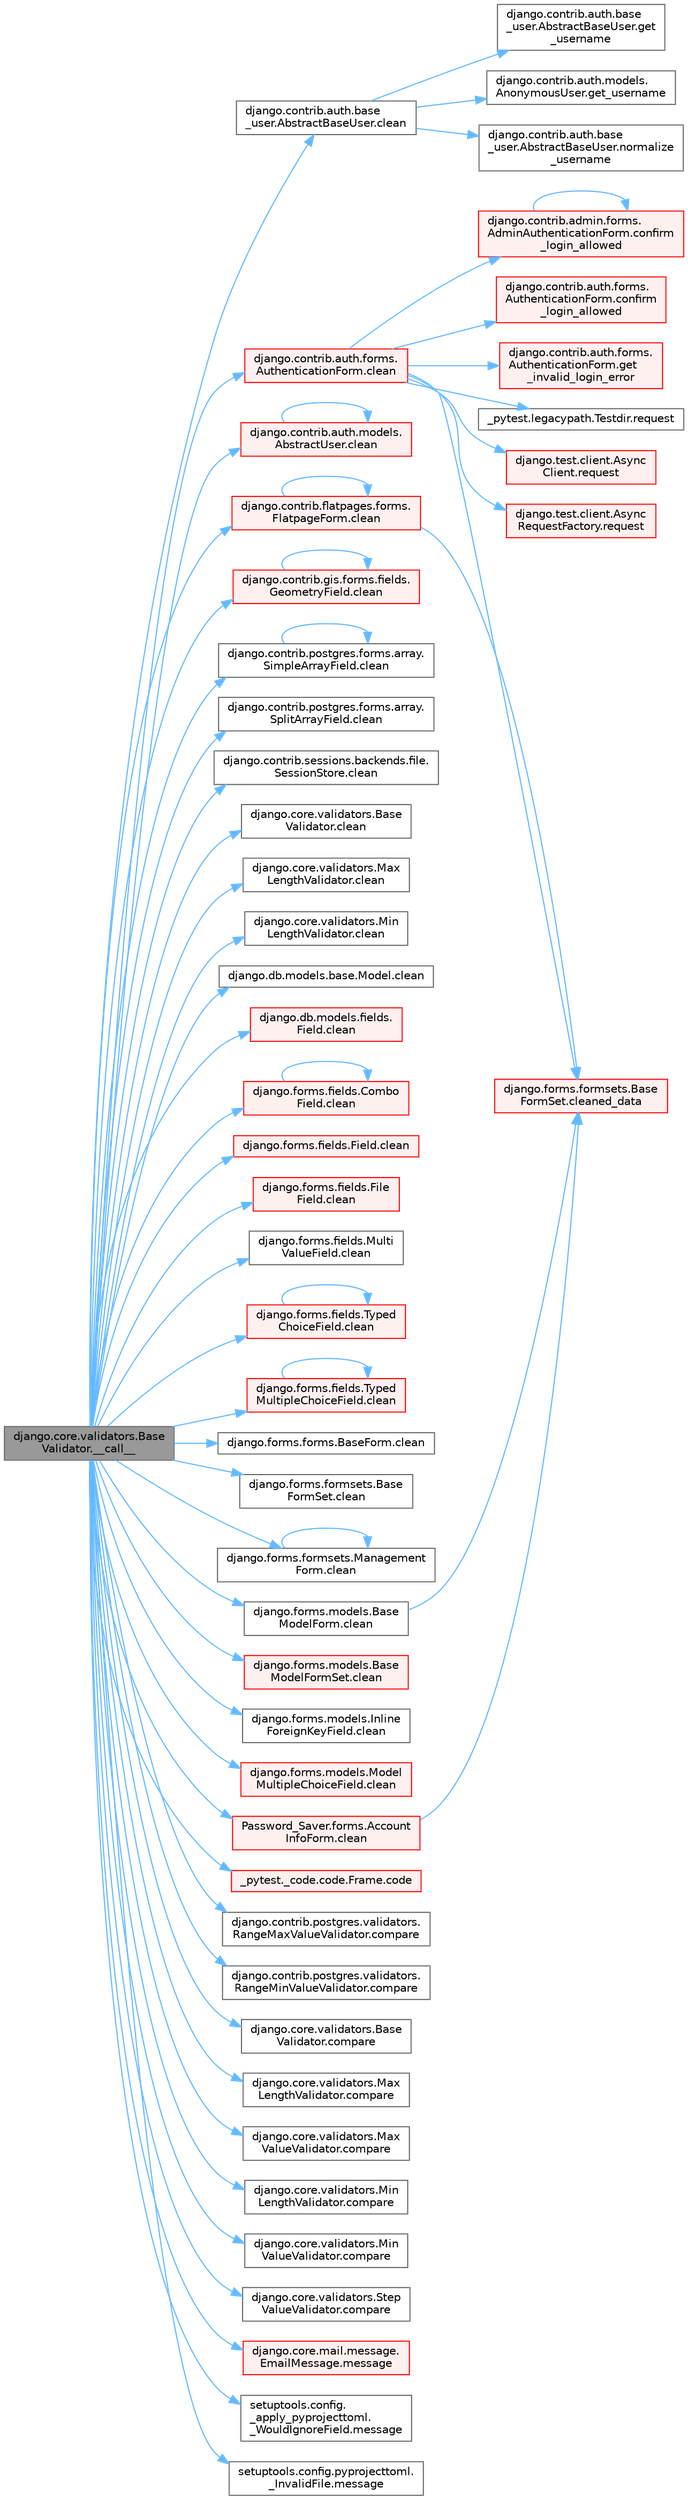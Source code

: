 digraph "django.core.validators.BaseValidator.__call__"
{
 // LATEX_PDF_SIZE
  bgcolor="transparent";
  edge [fontname=Helvetica,fontsize=10,labelfontname=Helvetica,labelfontsize=10];
  node [fontname=Helvetica,fontsize=10,shape=box,height=0.2,width=0.4];
  rankdir="LR";
  Node1 [id="Node000001",label="django.core.validators.Base\lValidator.__call__",height=0.2,width=0.4,color="gray40", fillcolor="grey60", style="filled", fontcolor="black",tooltip=" "];
  Node1 -> Node2 [id="edge1_Node000001_Node000002",color="steelblue1",style="solid",tooltip=" "];
  Node2 [id="Node000002",label="django.contrib.auth.base\l_user.AbstractBaseUser.clean",height=0.2,width=0.4,color="grey40", fillcolor="white", style="filled",URL="$classdjango_1_1contrib_1_1auth_1_1base__user_1_1_abstract_base_user.html#a59a4f0bed1f43f2ba4e0a4302429ca48",tooltip=" "];
  Node2 -> Node3 [id="edge2_Node000002_Node000003",color="steelblue1",style="solid",tooltip=" "];
  Node3 [id="Node000003",label="django.contrib.auth.base\l_user.AbstractBaseUser.get\l_username",height=0.2,width=0.4,color="grey40", fillcolor="white", style="filled",URL="$classdjango_1_1contrib_1_1auth_1_1base__user_1_1_abstract_base_user.html#a59e1e079a96eaabb5eced6b641abb68d",tooltip=" "];
  Node2 -> Node4 [id="edge3_Node000002_Node000004",color="steelblue1",style="solid",tooltip=" "];
  Node4 [id="Node000004",label="django.contrib.auth.models.\lAnonymousUser.get_username",height=0.2,width=0.4,color="grey40", fillcolor="white", style="filled",URL="$classdjango_1_1contrib_1_1auth_1_1models_1_1_anonymous_user.html#a86dbddda41f2860bc0a6586f3e699e11",tooltip=" "];
  Node2 -> Node5 [id="edge4_Node000002_Node000005",color="steelblue1",style="solid",tooltip=" "];
  Node5 [id="Node000005",label="django.contrib.auth.base\l_user.AbstractBaseUser.normalize\l_username",height=0.2,width=0.4,color="grey40", fillcolor="white", style="filled",URL="$classdjango_1_1contrib_1_1auth_1_1base__user_1_1_abstract_base_user.html#a9092675d2e503e3e2521961d35c4c98f",tooltip=" "];
  Node1 -> Node6 [id="edge5_Node000001_Node000006",color="steelblue1",style="solid",tooltip=" "];
  Node6 [id="Node000006",label="django.contrib.auth.forms.\lAuthenticationForm.clean",height=0.2,width=0.4,color="red", fillcolor="#FFF0F0", style="filled",URL="$classdjango_1_1contrib_1_1auth_1_1forms_1_1_authentication_form.html#a92d28be6696caa8d1b7068eefe81793a",tooltip=" "];
  Node6 -> Node7 [id="edge6_Node000006_Node000007",color="steelblue1",style="solid",tooltip=" "];
  Node7 [id="Node000007",label="django.forms.formsets.Base\lFormSet.cleaned_data",height=0.2,width=0.4,color="red", fillcolor="#FFF0F0", style="filled",URL="$classdjango_1_1forms_1_1formsets_1_1_base_form_set.html#ae51d85dd3faa160668adba372c4e87f7",tooltip=" "];
  Node6 -> Node4523 [id="edge7_Node000006_Node004523",color="steelblue1",style="solid",tooltip=" "];
  Node4523 [id="Node004523",label="django.contrib.admin.forms.\lAdminAuthenticationForm.confirm\l_login_allowed",height=0.2,width=0.4,color="red", fillcolor="#FFF0F0", style="filled",URL="$classdjango_1_1contrib_1_1admin_1_1forms_1_1_admin_authentication_form.html#afccb40f25d8d2e0c40a791f6dd9972ab",tooltip=" "];
  Node4523 -> Node4523 [id="edge8_Node004523_Node004523",color="steelblue1",style="solid",tooltip=" "];
  Node6 -> Node4524 [id="edge9_Node000006_Node004524",color="steelblue1",style="solid",tooltip=" "];
  Node4524 [id="Node004524",label="django.contrib.auth.forms.\lAuthenticationForm.confirm\l_login_allowed",height=0.2,width=0.4,color="red", fillcolor="#FFF0F0", style="filled",URL="$classdjango_1_1contrib_1_1auth_1_1forms_1_1_authentication_form.html#aab30cb2c68e03c20db4c1e075e657337",tooltip=" "];
  Node6 -> Node4525 [id="edge10_Node000006_Node004525",color="steelblue1",style="solid",tooltip=" "];
  Node4525 [id="Node004525",label="django.contrib.auth.forms.\lAuthenticationForm.get\l_invalid_login_error",height=0.2,width=0.4,color="red", fillcolor="#FFF0F0", style="filled",URL="$classdjango_1_1contrib_1_1auth_1_1forms_1_1_authentication_form.html#a02f595b5dbf9a825a1d37549504f163f",tooltip=" "];
  Node6 -> Node521 [id="edge11_Node000006_Node000521",color="steelblue1",style="solid",tooltip=" "];
  Node521 [id="Node000521",label="_pytest.legacypath.Testdir.request",height=0.2,width=0.4,color="grey40", fillcolor="white", style="filled",URL="$class__pytest_1_1legacypath_1_1_testdir.html#a0e10c900efcd764da85254119e4d64c4",tooltip=" "];
  Node6 -> Node522 [id="edge12_Node000006_Node000522",color="steelblue1",style="solid",tooltip=" "];
  Node522 [id="Node000522",label="django.test.client.Async\lClient.request",height=0.2,width=0.4,color="red", fillcolor="#FFF0F0", style="filled",URL="$classdjango_1_1test_1_1client_1_1_async_client.html#a891cc2f6b81dcf3583bbbde8d21a713a",tooltip=" "];
  Node6 -> Node524 [id="edge13_Node000006_Node000524",color="steelblue1",style="solid",tooltip=" "];
  Node524 [id="Node000524",label="django.test.client.Async\lRequestFactory.request",height=0.2,width=0.4,color="red", fillcolor="#FFF0F0", style="filled",URL="$classdjango_1_1test_1_1client_1_1_async_request_factory.html#aab026845547a4c2d9203b8710b90f6cd",tooltip=" "];
  Node1 -> Node1721 [id="edge14_Node000001_Node001721",color="steelblue1",style="solid",tooltip=" "];
  Node1721 [id="Node001721",label="django.contrib.auth.models.\lAbstractUser.clean",height=0.2,width=0.4,color="red", fillcolor="#FFF0F0", style="filled",URL="$classdjango_1_1contrib_1_1auth_1_1models_1_1_abstract_user.html#ac8621484179e7de35ac40504cebf4d48",tooltip=" "];
  Node1721 -> Node1721 [id="edge15_Node001721_Node001721",color="steelblue1",style="solid",tooltip=" "];
  Node1 -> Node1722 [id="edge16_Node000001_Node001722",color="steelblue1",style="solid",tooltip=" "];
  Node1722 [id="Node001722",label="django.contrib.flatpages.forms.\lFlatpageForm.clean",height=0.2,width=0.4,color="red", fillcolor="#FFF0F0", style="filled",URL="$classdjango_1_1contrib_1_1flatpages_1_1forms_1_1_flatpage_form.html#a0deb29d4415dbd84c765b5972de07e52",tooltip=" "];
  Node1722 -> Node1722 [id="edge17_Node001722_Node001722",color="steelblue1",style="solid",tooltip=" "];
  Node1722 -> Node7 [id="edge18_Node001722_Node000007",color="steelblue1",style="solid",tooltip=" "];
  Node1 -> Node1725 [id="edge19_Node000001_Node001725",color="steelblue1",style="solid",tooltip=" "];
  Node1725 [id="Node001725",label="django.contrib.gis.forms.fields.\lGeometryField.clean",height=0.2,width=0.4,color="red", fillcolor="#FFF0F0", style="filled",URL="$classdjango_1_1contrib_1_1gis_1_1forms_1_1fields_1_1_geometry_field.html#a63084801f88f56d55aed024be093f164",tooltip=" "];
  Node1725 -> Node1725 [id="edge20_Node001725_Node001725",color="steelblue1",style="solid",tooltip=" "];
  Node1 -> Node1731 [id="edge21_Node000001_Node001731",color="steelblue1",style="solid",tooltip=" "];
  Node1731 [id="Node001731",label="django.contrib.postgres.forms.array.\lSimpleArrayField.clean",height=0.2,width=0.4,color="grey40", fillcolor="white", style="filled",URL="$classdjango_1_1contrib_1_1postgres_1_1forms_1_1array_1_1_simple_array_field.html#a82424da5ab8f95a4c386e6766207180f",tooltip=" "];
  Node1731 -> Node1731 [id="edge22_Node001731_Node001731",color="steelblue1",style="solid",tooltip=" "];
  Node1 -> Node1732 [id="edge23_Node000001_Node001732",color="steelblue1",style="solid",tooltip=" "];
  Node1732 [id="Node001732",label="django.contrib.postgres.forms.array.\lSplitArrayField.clean",height=0.2,width=0.4,color="grey40", fillcolor="white", style="filled",URL="$classdjango_1_1contrib_1_1postgres_1_1forms_1_1array_1_1_split_array_field.html#a7305e2f75d4ec14e94538badf734c016",tooltip=" "];
  Node1 -> Node1733 [id="edge24_Node000001_Node001733",color="steelblue1",style="solid",tooltip=" "];
  Node1733 [id="Node001733",label="django.contrib.sessions.backends.file.\lSessionStore.clean",height=0.2,width=0.4,color="grey40", fillcolor="white", style="filled",URL="$classdjango_1_1contrib_1_1sessions_1_1backends_1_1file_1_1_session_store.html#a28f0c5d9f6d9d68a66db594635d1067a",tooltip=" "];
  Node1 -> Node1734 [id="edge25_Node000001_Node001734",color="steelblue1",style="solid",tooltip=" "];
  Node1734 [id="Node001734",label="django.core.validators.Base\lValidator.clean",height=0.2,width=0.4,color="grey40", fillcolor="white", style="filled",URL="$classdjango_1_1core_1_1validators_1_1_base_validator.html#a40769b3df62a8fc2336911ce06c9d8eb",tooltip=" "];
  Node1 -> Node1735 [id="edge26_Node000001_Node001735",color="steelblue1",style="solid",tooltip=" "];
  Node1735 [id="Node001735",label="django.core.validators.Max\lLengthValidator.clean",height=0.2,width=0.4,color="grey40", fillcolor="white", style="filled",URL="$classdjango_1_1core_1_1validators_1_1_max_length_validator.html#a985df64dd473b452776067056f72e7d3",tooltip=" "];
  Node1 -> Node1736 [id="edge27_Node000001_Node001736",color="steelblue1",style="solid",tooltip=" "];
  Node1736 [id="Node001736",label="django.core.validators.Min\lLengthValidator.clean",height=0.2,width=0.4,color="grey40", fillcolor="white", style="filled",URL="$classdjango_1_1core_1_1validators_1_1_min_length_validator.html#a9daef459fd8e419cec854e7a58d090f0",tooltip=" "];
  Node1 -> Node1737 [id="edge28_Node000001_Node001737",color="steelblue1",style="solid",tooltip=" "];
  Node1737 [id="Node001737",label="django.db.models.base.Model.clean",height=0.2,width=0.4,color="grey40", fillcolor="white", style="filled",URL="$classdjango_1_1db_1_1models_1_1base_1_1_model.html#a0feceff0a338bf3f8b96a07c281b135f",tooltip=" "];
  Node1 -> Node1738 [id="edge29_Node000001_Node001738",color="steelblue1",style="solid",tooltip=" "];
  Node1738 [id="Node001738",label="django.db.models.fields.\lField.clean",height=0.2,width=0.4,color="red", fillcolor="#FFF0F0", style="filled",URL="$classdjango_1_1db_1_1models_1_1fields_1_1_field.html#a4882fa20e9148ee8315b937e9cea41bf",tooltip=" "];
  Node1 -> Node2182 [id="edge30_Node000001_Node002182",color="steelblue1",style="solid",tooltip=" "];
  Node2182 [id="Node002182",label="django.forms.fields.Combo\lField.clean",height=0.2,width=0.4,color="red", fillcolor="#FFF0F0", style="filled",URL="$classdjango_1_1forms_1_1fields_1_1_combo_field.html#aaffcccde28ec97a13aa4205495a394f2",tooltip=" "];
  Node2182 -> Node2182 [id="edge31_Node002182_Node002182",color="steelblue1",style="solid",tooltip=" "];
  Node1 -> Node2183 [id="edge32_Node000001_Node002183",color="steelblue1",style="solid",tooltip=" "];
  Node2183 [id="Node002183",label="django.forms.fields.Field.clean",height=0.2,width=0.4,color="red", fillcolor="#FFF0F0", style="filled",URL="$classdjango_1_1forms_1_1fields_1_1_field.html#aee75acad433887bd31c6f298ebd77195",tooltip=" "];
  Node1 -> Node2184 [id="edge33_Node000001_Node002184",color="steelblue1",style="solid",tooltip=" "];
  Node2184 [id="Node002184",label="django.forms.fields.File\lField.clean",height=0.2,width=0.4,color="red", fillcolor="#FFF0F0", style="filled",URL="$classdjango_1_1forms_1_1fields_1_1_file_field.html#a68e6282fc7292cdf9786a77a5810f899",tooltip=" "];
  Node1 -> Node2185 [id="edge34_Node000001_Node002185",color="steelblue1",style="solid",tooltip=" "];
  Node2185 [id="Node002185",label="django.forms.fields.Multi\lValueField.clean",height=0.2,width=0.4,color="grey40", fillcolor="white", style="filled",URL="$classdjango_1_1forms_1_1fields_1_1_multi_value_field.html#a4e59407804aed59de3a8c09686437305",tooltip=" "];
  Node1 -> Node2186 [id="edge35_Node000001_Node002186",color="steelblue1",style="solid",tooltip=" "];
  Node2186 [id="Node002186",label="django.forms.fields.Typed\lChoiceField.clean",height=0.2,width=0.4,color="red", fillcolor="#FFF0F0", style="filled",URL="$classdjango_1_1forms_1_1fields_1_1_typed_choice_field.html#ae835be564bb8e779259112a611f158c6",tooltip=" "];
  Node2186 -> Node2186 [id="edge36_Node002186_Node002186",color="steelblue1",style="solid",tooltip=" "];
  Node1 -> Node2189 [id="edge37_Node000001_Node002189",color="steelblue1",style="solid",tooltip=" "];
  Node2189 [id="Node002189",label="django.forms.fields.Typed\lMultipleChoiceField.clean",height=0.2,width=0.4,color="red", fillcolor="#FFF0F0", style="filled",URL="$classdjango_1_1forms_1_1fields_1_1_typed_multiple_choice_field.html#ac721f0fe8639c970f78ea14196da6214",tooltip=" "];
  Node2189 -> Node2189 [id="edge38_Node002189_Node002189",color="steelblue1",style="solid",tooltip=" "];
  Node1 -> Node2190 [id="edge39_Node000001_Node002190",color="steelblue1",style="solid",tooltip=" "];
  Node2190 [id="Node002190",label="django.forms.forms.BaseForm.clean",height=0.2,width=0.4,color="grey40", fillcolor="white", style="filled",URL="$classdjango_1_1forms_1_1forms_1_1_base_form.html#a9cd5e3ed9eb29195835e8b517ec76188",tooltip=" "];
  Node1 -> Node2191 [id="edge40_Node000001_Node002191",color="steelblue1",style="solid",tooltip=" "];
  Node2191 [id="Node002191",label="django.forms.formsets.Base\lFormSet.clean",height=0.2,width=0.4,color="grey40", fillcolor="white", style="filled",URL="$classdjango_1_1forms_1_1formsets_1_1_base_form_set.html#aba0b3a8a26d55fd89b3918f23470e59b",tooltip=" "];
  Node1 -> Node2192 [id="edge41_Node000001_Node002192",color="steelblue1",style="solid",tooltip=" "];
  Node2192 [id="Node002192",label="django.forms.formsets.Management\lForm.clean",height=0.2,width=0.4,color="grey40", fillcolor="white", style="filled",URL="$classdjango_1_1forms_1_1formsets_1_1_management_form.html#a833b74bd64aba848f8a7a49933354cbc",tooltip=" "];
  Node2192 -> Node2192 [id="edge42_Node002192_Node002192",color="steelblue1",style="solid",tooltip=" "];
  Node1 -> Node2193 [id="edge43_Node000001_Node002193",color="steelblue1",style="solid",tooltip=" "];
  Node2193 [id="Node002193",label="django.forms.models.Base\lModelForm.clean",height=0.2,width=0.4,color="grey40", fillcolor="white", style="filled",URL="$classdjango_1_1forms_1_1models_1_1_base_model_form.html#a6a374c3b609f402d6566b2ee3ff98672",tooltip=" "];
  Node2193 -> Node7 [id="edge44_Node002193_Node000007",color="steelblue1",style="solid",tooltip=" "];
  Node1 -> Node2194 [id="edge45_Node000001_Node002194",color="steelblue1",style="solid",tooltip=" "];
  Node2194 [id="Node002194",label="django.forms.models.Base\lModelFormSet.clean",height=0.2,width=0.4,color="red", fillcolor="#FFF0F0", style="filled",URL="$classdjango_1_1forms_1_1models_1_1_base_model_form_set.html#ad5d65e17ad34585bb486c82fe71e53d4",tooltip=" "];
  Node1 -> Node2206 [id="edge46_Node000001_Node002206",color="steelblue1",style="solid",tooltip=" "];
  Node2206 [id="Node002206",label="django.forms.models.Inline\lForeignKeyField.clean",height=0.2,width=0.4,color="grey40", fillcolor="white", style="filled",URL="$classdjango_1_1forms_1_1models_1_1_inline_foreign_key_field.html#af5ac6ecadad7fe3bff4e0c6e87379a53",tooltip=" "];
  Node1 -> Node2207 [id="edge47_Node000001_Node002207",color="steelblue1",style="solid",tooltip=" "];
  Node2207 [id="Node002207",label="django.forms.models.Model\lMultipleChoiceField.clean",height=0.2,width=0.4,color="red", fillcolor="#FFF0F0", style="filled",URL="$classdjango_1_1forms_1_1models_1_1_model_multiple_choice_field.html#a1159ba842771d9d57ba17557c99a9a2b",tooltip=" "];
  Node1 -> Node2219 [id="edge48_Node000001_Node002219",color="steelblue1",style="solid",tooltip=" "];
  Node2219 [id="Node002219",label="Password_Saver.forms.Account\lInfoForm.clean",height=0.2,width=0.4,color="red", fillcolor="#FFF0F0", style="filled",URL="$class_password___saver_1_1forms_1_1_account_info_form.html#a89126d6030ebafc64c8aeeb352113c54",tooltip=" "];
  Node2219 -> Node7 [id="edge49_Node002219_Node000007",color="steelblue1",style="solid",tooltip=" "];
  Node1 -> Node3433 [id="edge50_Node000001_Node003433",color="steelblue1",style="solid",tooltip=" "];
  Node3433 [id="Node003433",label="_pytest._code.code.Frame.code",height=0.2,width=0.4,color="red", fillcolor="#FFF0F0", style="filled",URL="$class__pytest_1_1__code_1_1code_1_1_frame.html#ac5a6bec880c70aba4287dc698b209e32",tooltip=" "];
  Node1 -> Node4526 [id="edge51_Node000001_Node004526",color="steelblue1",style="solid",tooltip=" "];
  Node4526 [id="Node004526",label="django.contrib.postgres.validators.\lRangeMaxValueValidator.compare",height=0.2,width=0.4,color="grey40", fillcolor="white", style="filled",URL="$classdjango_1_1contrib_1_1postgres_1_1validators_1_1_range_max_value_validator.html#aa3b5d79d7ba397a923e81c72873ce491",tooltip=" "];
  Node1 -> Node4527 [id="edge52_Node000001_Node004527",color="steelblue1",style="solid",tooltip=" "];
  Node4527 [id="Node004527",label="django.contrib.postgres.validators.\lRangeMinValueValidator.compare",height=0.2,width=0.4,color="grey40", fillcolor="white", style="filled",URL="$classdjango_1_1contrib_1_1postgres_1_1validators_1_1_range_min_value_validator.html#a51346c2166fdaf0516b0dd6b45eb1160",tooltip=" "];
  Node1 -> Node4528 [id="edge53_Node000001_Node004528",color="steelblue1",style="solid",tooltip=" "];
  Node4528 [id="Node004528",label="django.core.validators.Base\lValidator.compare",height=0.2,width=0.4,color="grey40", fillcolor="white", style="filled",URL="$classdjango_1_1core_1_1validators_1_1_base_validator.html#aeda9135ddfdb98eff08162a5e49361be",tooltip=" "];
  Node1 -> Node4529 [id="edge54_Node000001_Node004529",color="steelblue1",style="solid",tooltip=" "];
  Node4529 [id="Node004529",label="django.core.validators.Max\lLengthValidator.compare",height=0.2,width=0.4,color="grey40", fillcolor="white", style="filled",URL="$classdjango_1_1core_1_1validators_1_1_max_length_validator.html#ae18931b4d8017ac4e9cd6c9931af4141",tooltip=" "];
  Node1 -> Node4530 [id="edge55_Node000001_Node004530",color="steelblue1",style="solid",tooltip=" "];
  Node4530 [id="Node004530",label="django.core.validators.Max\lValueValidator.compare",height=0.2,width=0.4,color="grey40", fillcolor="white", style="filled",URL="$classdjango_1_1core_1_1validators_1_1_max_value_validator.html#a125ea3c1584effdadac1925739f87969",tooltip=" "];
  Node1 -> Node4531 [id="edge56_Node000001_Node004531",color="steelblue1",style="solid",tooltip=" "];
  Node4531 [id="Node004531",label="django.core.validators.Min\lLengthValidator.compare",height=0.2,width=0.4,color="grey40", fillcolor="white", style="filled",URL="$classdjango_1_1core_1_1validators_1_1_min_length_validator.html#af960f3d030671a800ba1f1de848ad0a1",tooltip=" "];
  Node1 -> Node4532 [id="edge57_Node000001_Node004532",color="steelblue1",style="solid",tooltip=" "];
  Node4532 [id="Node004532",label="django.core.validators.Min\lValueValidator.compare",height=0.2,width=0.4,color="grey40", fillcolor="white", style="filled",URL="$classdjango_1_1core_1_1validators_1_1_min_value_validator.html#a91dab26476f1170d4c1536ddae4d9703",tooltip=" "];
  Node1 -> Node4533 [id="edge58_Node000001_Node004533",color="steelblue1",style="solid",tooltip=" "];
  Node4533 [id="Node004533",label="django.core.validators.Step\lValueValidator.compare",height=0.2,width=0.4,color="grey40", fillcolor="white", style="filled",URL="$classdjango_1_1core_1_1validators_1_1_step_value_validator.html#ab5a39b0fbffbc2b44cdcf531e905ae1d",tooltip=" "];
  Node1 -> Node2957 [id="edge59_Node000001_Node002957",color="steelblue1",style="solid",tooltip=" "];
  Node2957 [id="Node002957",label="django.core.mail.message.\lEmailMessage.message",height=0.2,width=0.4,color="red", fillcolor="#FFF0F0", style="filled",URL="$classdjango_1_1core_1_1mail_1_1message_1_1_email_message.html#abb0f7b60b3f05b0d374e0d91fc1aa42e",tooltip=" "];
  Node1 -> Node2973 [id="edge60_Node000001_Node002973",color="steelblue1",style="solid",tooltip=" "];
  Node2973 [id="Node002973",label="setuptools.config.\l_apply_pyprojecttoml.\l_WouldIgnoreField.message",height=0.2,width=0.4,color="grey40", fillcolor="white", style="filled",URL="$classsetuptools_1_1config_1_1__apply__pyprojecttoml_1_1___would_ignore_field.html#a13c1153a032ef35111d6472bbb22dcca",tooltip=" "];
  Node1 -> Node2974 [id="edge61_Node000001_Node002974",color="steelblue1",style="solid",tooltip=" "];
  Node2974 [id="Node002974",label="setuptools.config.pyprojecttoml.\l_InvalidFile.message",height=0.2,width=0.4,color="grey40", fillcolor="white", style="filled",URL="$classsetuptools_1_1config_1_1pyprojecttoml_1_1___invalid_file.html#a398e369e4a13ceb94b9688aa81173c90",tooltip=" "];
}
